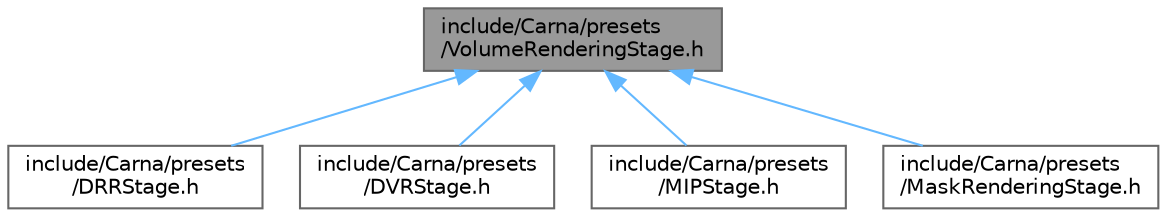 digraph "include/Carna/presets/VolumeRenderingStage.h"
{
 // LATEX_PDF_SIZE
  bgcolor="transparent";
  edge [fontname=Helvetica,fontsize=10,labelfontname=Helvetica,labelfontsize=10];
  node [fontname=Helvetica,fontsize=10,shape=box,height=0.2,width=0.4];
  Node1 [id="Node000001",label="include/Carna/presets\l/VolumeRenderingStage.h",height=0.2,width=0.4,color="gray40", fillcolor="grey60", style="filled", fontcolor="black",tooltip="Defines Carna::presets::VolumeRenderingStage."];
  Node1 -> Node2 [id="edge1_Node000001_Node000002",dir="back",color="steelblue1",style="solid",tooltip=" "];
  Node2 [id="Node000002",label="include/Carna/presets\l/DRRStage.h",height=0.2,width=0.4,color="grey40", fillcolor="white", style="filled",URL="$DRRStage_8h.html",tooltip="Defines Carna::presets::DRRStage."];
  Node1 -> Node3 [id="edge2_Node000001_Node000003",dir="back",color="steelblue1",style="solid",tooltip=" "];
  Node3 [id="Node000003",label="include/Carna/presets\l/DVRStage.h",height=0.2,width=0.4,color="grey40", fillcolor="white", style="filled",URL="$DVRStage_8h.html",tooltip="Defines Carna::presets::DVRStage."];
  Node1 -> Node4 [id="edge3_Node000001_Node000004",dir="back",color="steelblue1",style="solid",tooltip=" "];
  Node4 [id="Node000004",label="include/Carna/presets\l/MIPStage.h",height=0.2,width=0.4,color="grey40", fillcolor="white", style="filled",URL="$MIPStage_8h.html",tooltip="Defines Carna::presets::MIPStage."];
  Node1 -> Node5 [id="edge4_Node000001_Node000005",dir="back",color="steelblue1",style="solid",tooltip=" "];
  Node5 [id="Node000005",label="include/Carna/presets\l/MaskRenderingStage.h",height=0.2,width=0.4,color="grey40", fillcolor="white", style="filled",URL="$MaskRenderingStage_8h.html",tooltip="Defines Carna::presets::MaskRenderingStage."];
}
